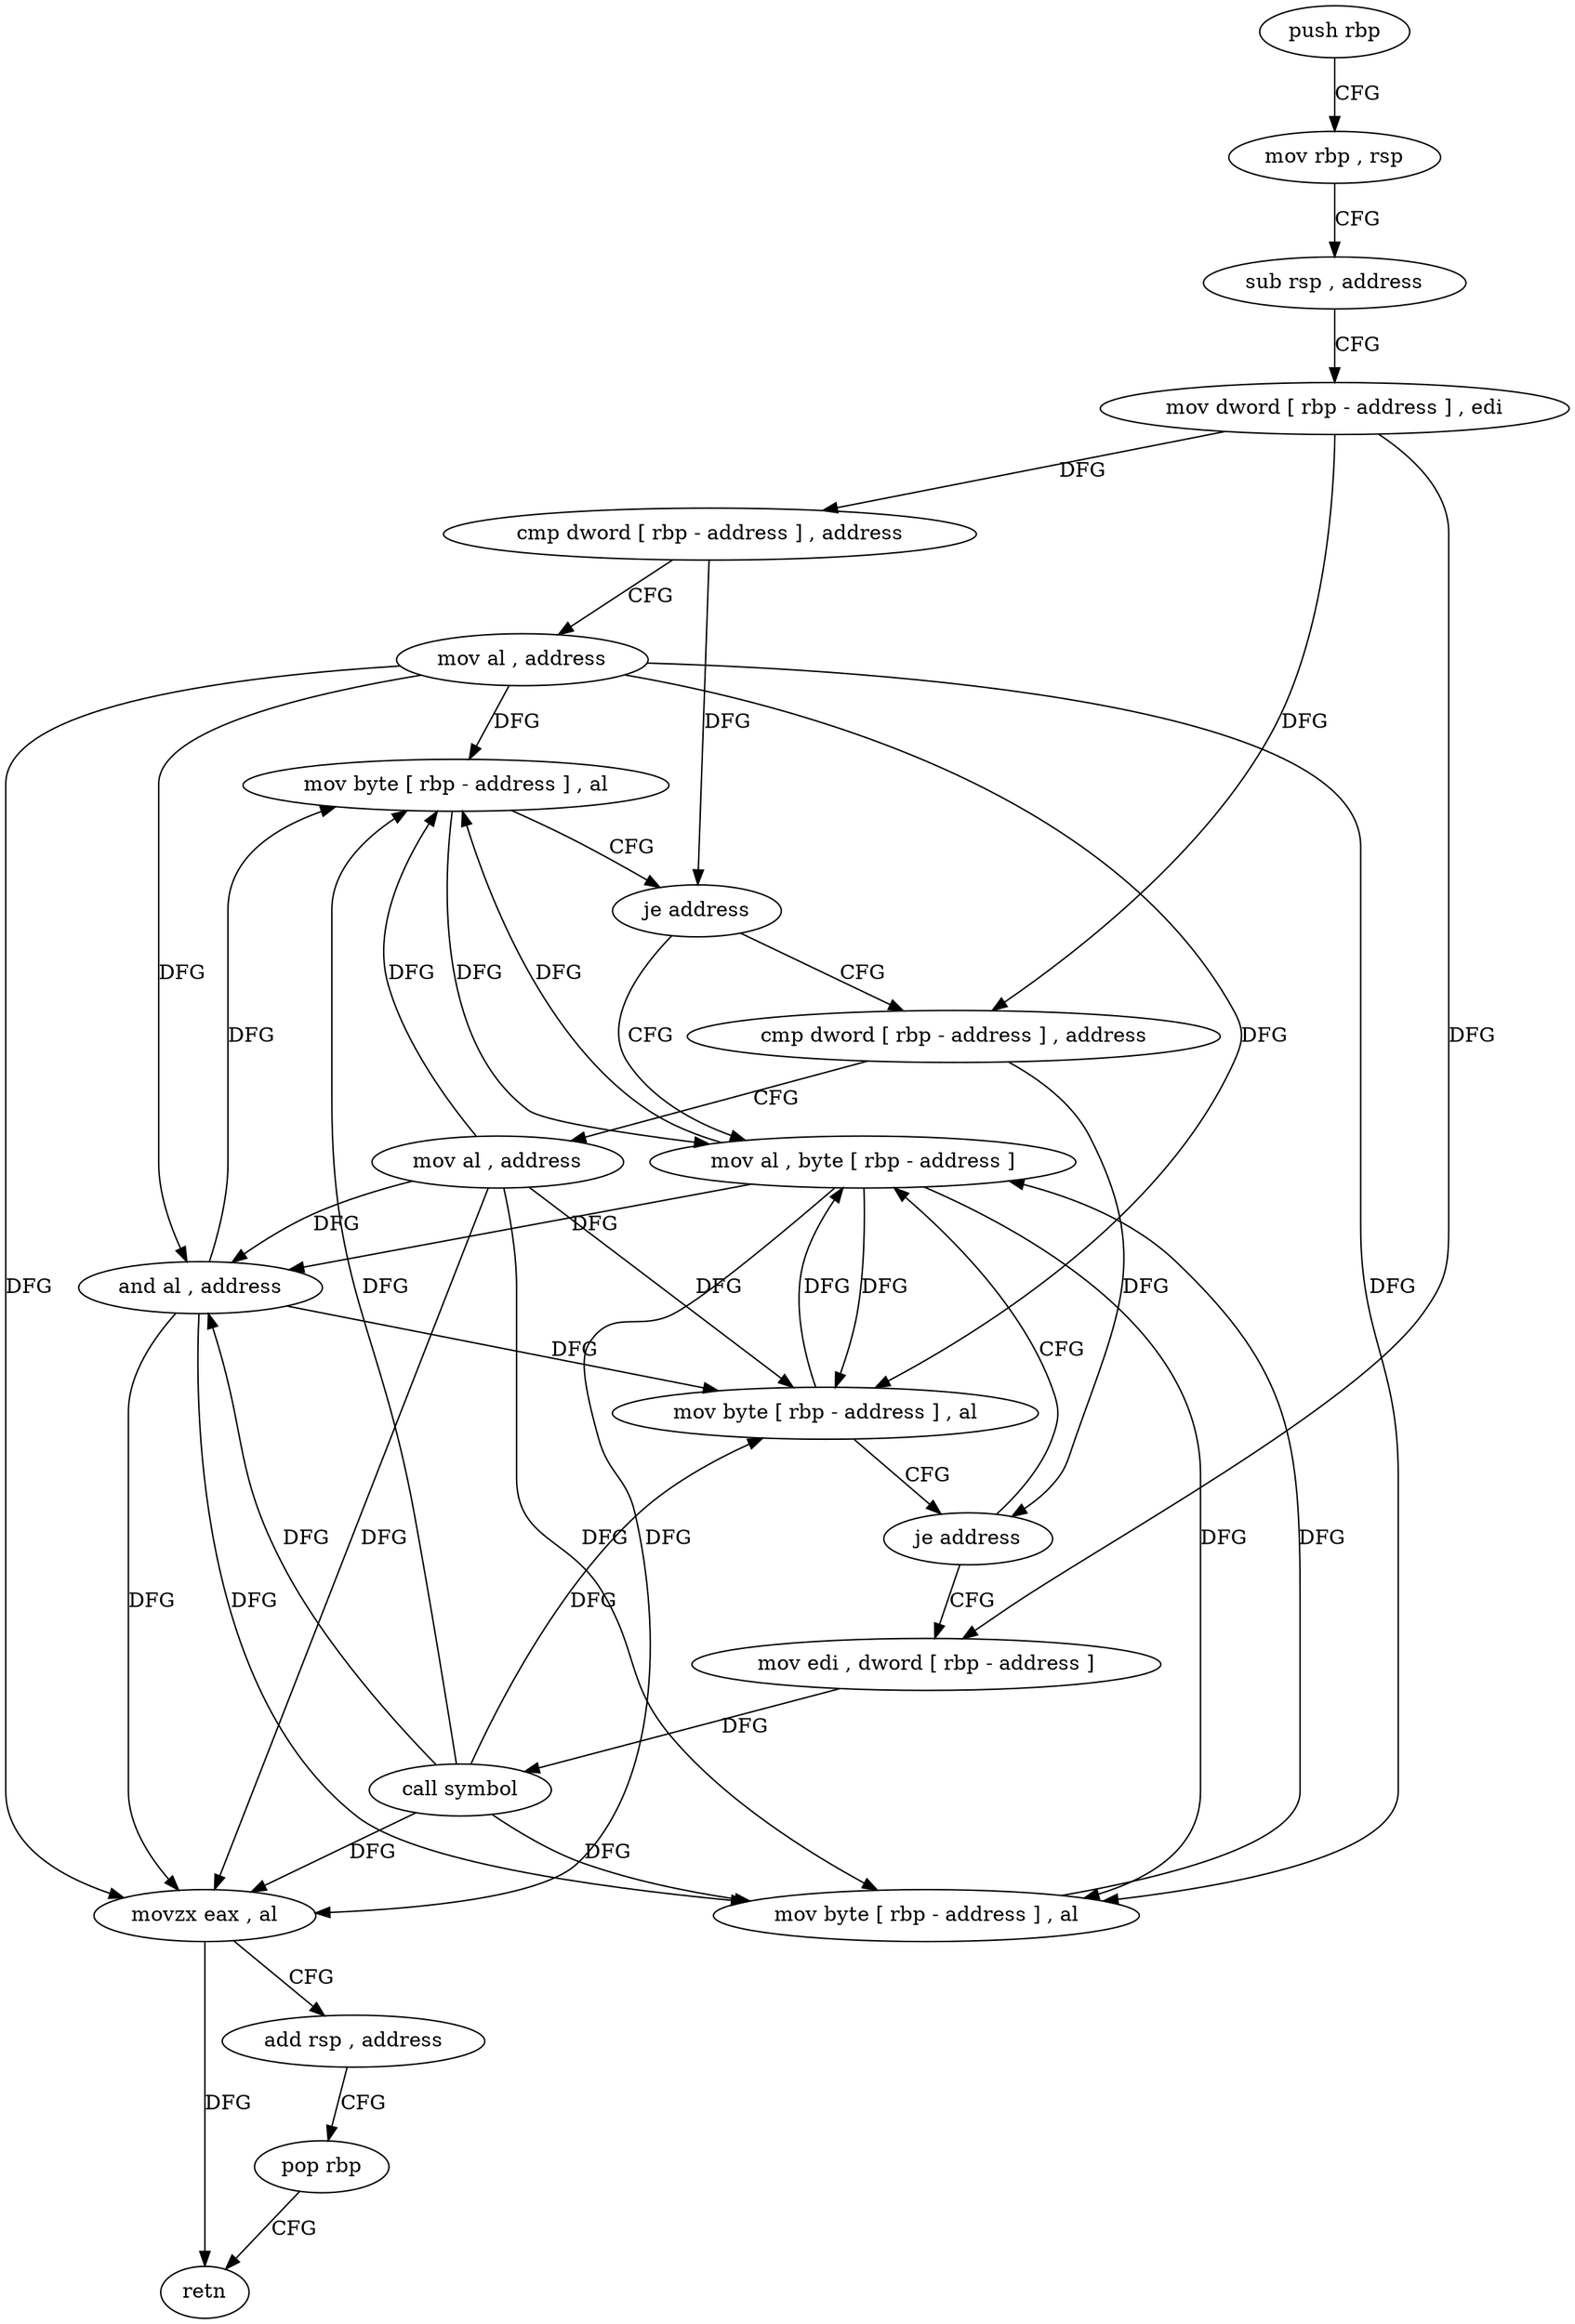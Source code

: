 digraph "func" {
"4235248" [label = "push rbp" ]
"4235249" [label = "mov rbp , rsp" ]
"4235252" [label = "sub rsp , address" ]
"4235256" [label = "mov dword [ rbp - address ] , edi" ]
"4235259" [label = "cmp dword [ rbp - address ] , address" ]
"4235263" [label = "mov al , address" ]
"4235265" [label = "mov byte [ rbp - address ] , al" ]
"4235268" [label = "je address" ]
"4235300" [label = "mov al , byte [ rbp - address ]" ]
"4235274" [label = "cmp dword [ rbp - address ] , address" ]
"4235303" [label = "and al , address" ]
"4235305" [label = "movzx eax , al" ]
"4235308" [label = "add rsp , address" ]
"4235312" [label = "pop rbp" ]
"4235313" [label = "retn" ]
"4235278" [label = "mov al , address" ]
"4235280" [label = "mov byte [ rbp - address ] , al" ]
"4235283" [label = "je address" ]
"4235289" [label = "mov edi , dword [ rbp - address ]" ]
"4235292" [label = "call symbol" ]
"4235297" [label = "mov byte [ rbp - address ] , al" ]
"4235248" -> "4235249" [ label = "CFG" ]
"4235249" -> "4235252" [ label = "CFG" ]
"4235252" -> "4235256" [ label = "CFG" ]
"4235256" -> "4235259" [ label = "DFG" ]
"4235256" -> "4235274" [ label = "DFG" ]
"4235256" -> "4235289" [ label = "DFG" ]
"4235259" -> "4235263" [ label = "CFG" ]
"4235259" -> "4235268" [ label = "DFG" ]
"4235263" -> "4235265" [ label = "DFG" ]
"4235263" -> "4235303" [ label = "DFG" ]
"4235263" -> "4235305" [ label = "DFG" ]
"4235263" -> "4235280" [ label = "DFG" ]
"4235263" -> "4235297" [ label = "DFG" ]
"4235265" -> "4235268" [ label = "CFG" ]
"4235265" -> "4235300" [ label = "DFG" ]
"4235268" -> "4235300" [ label = "CFG" ]
"4235268" -> "4235274" [ label = "CFG" ]
"4235300" -> "4235303" [ label = "DFG" ]
"4235300" -> "4235265" [ label = "DFG" ]
"4235300" -> "4235305" [ label = "DFG" ]
"4235300" -> "4235280" [ label = "DFG" ]
"4235300" -> "4235297" [ label = "DFG" ]
"4235274" -> "4235278" [ label = "CFG" ]
"4235274" -> "4235283" [ label = "DFG" ]
"4235303" -> "4235305" [ label = "DFG" ]
"4235303" -> "4235265" [ label = "DFG" ]
"4235303" -> "4235280" [ label = "DFG" ]
"4235303" -> "4235297" [ label = "DFG" ]
"4235305" -> "4235308" [ label = "CFG" ]
"4235305" -> "4235313" [ label = "DFG" ]
"4235308" -> "4235312" [ label = "CFG" ]
"4235312" -> "4235313" [ label = "CFG" ]
"4235278" -> "4235280" [ label = "DFG" ]
"4235278" -> "4235265" [ label = "DFG" ]
"4235278" -> "4235303" [ label = "DFG" ]
"4235278" -> "4235305" [ label = "DFG" ]
"4235278" -> "4235297" [ label = "DFG" ]
"4235280" -> "4235283" [ label = "CFG" ]
"4235280" -> "4235300" [ label = "DFG" ]
"4235283" -> "4235300" [ label = "CFG" ]
"4235283" -> "4235289" [ label = "CFG" ]
"4235289" -> "4235292" [ label = "DFG" ]
"4235292" -> "4235297" [ label = "DFG" ]
"4235292" -> "4235265" [ label = "DFG" ]
"4235292" -> "4235303" [ label = "DFG" ]
"4235292" -> "4235305" [ label = "DFG" ]
"4235292" -> "4235280" [ label = "DFG" ]
"4235297" -> "4235300" [ label = "DFG" ]
}
